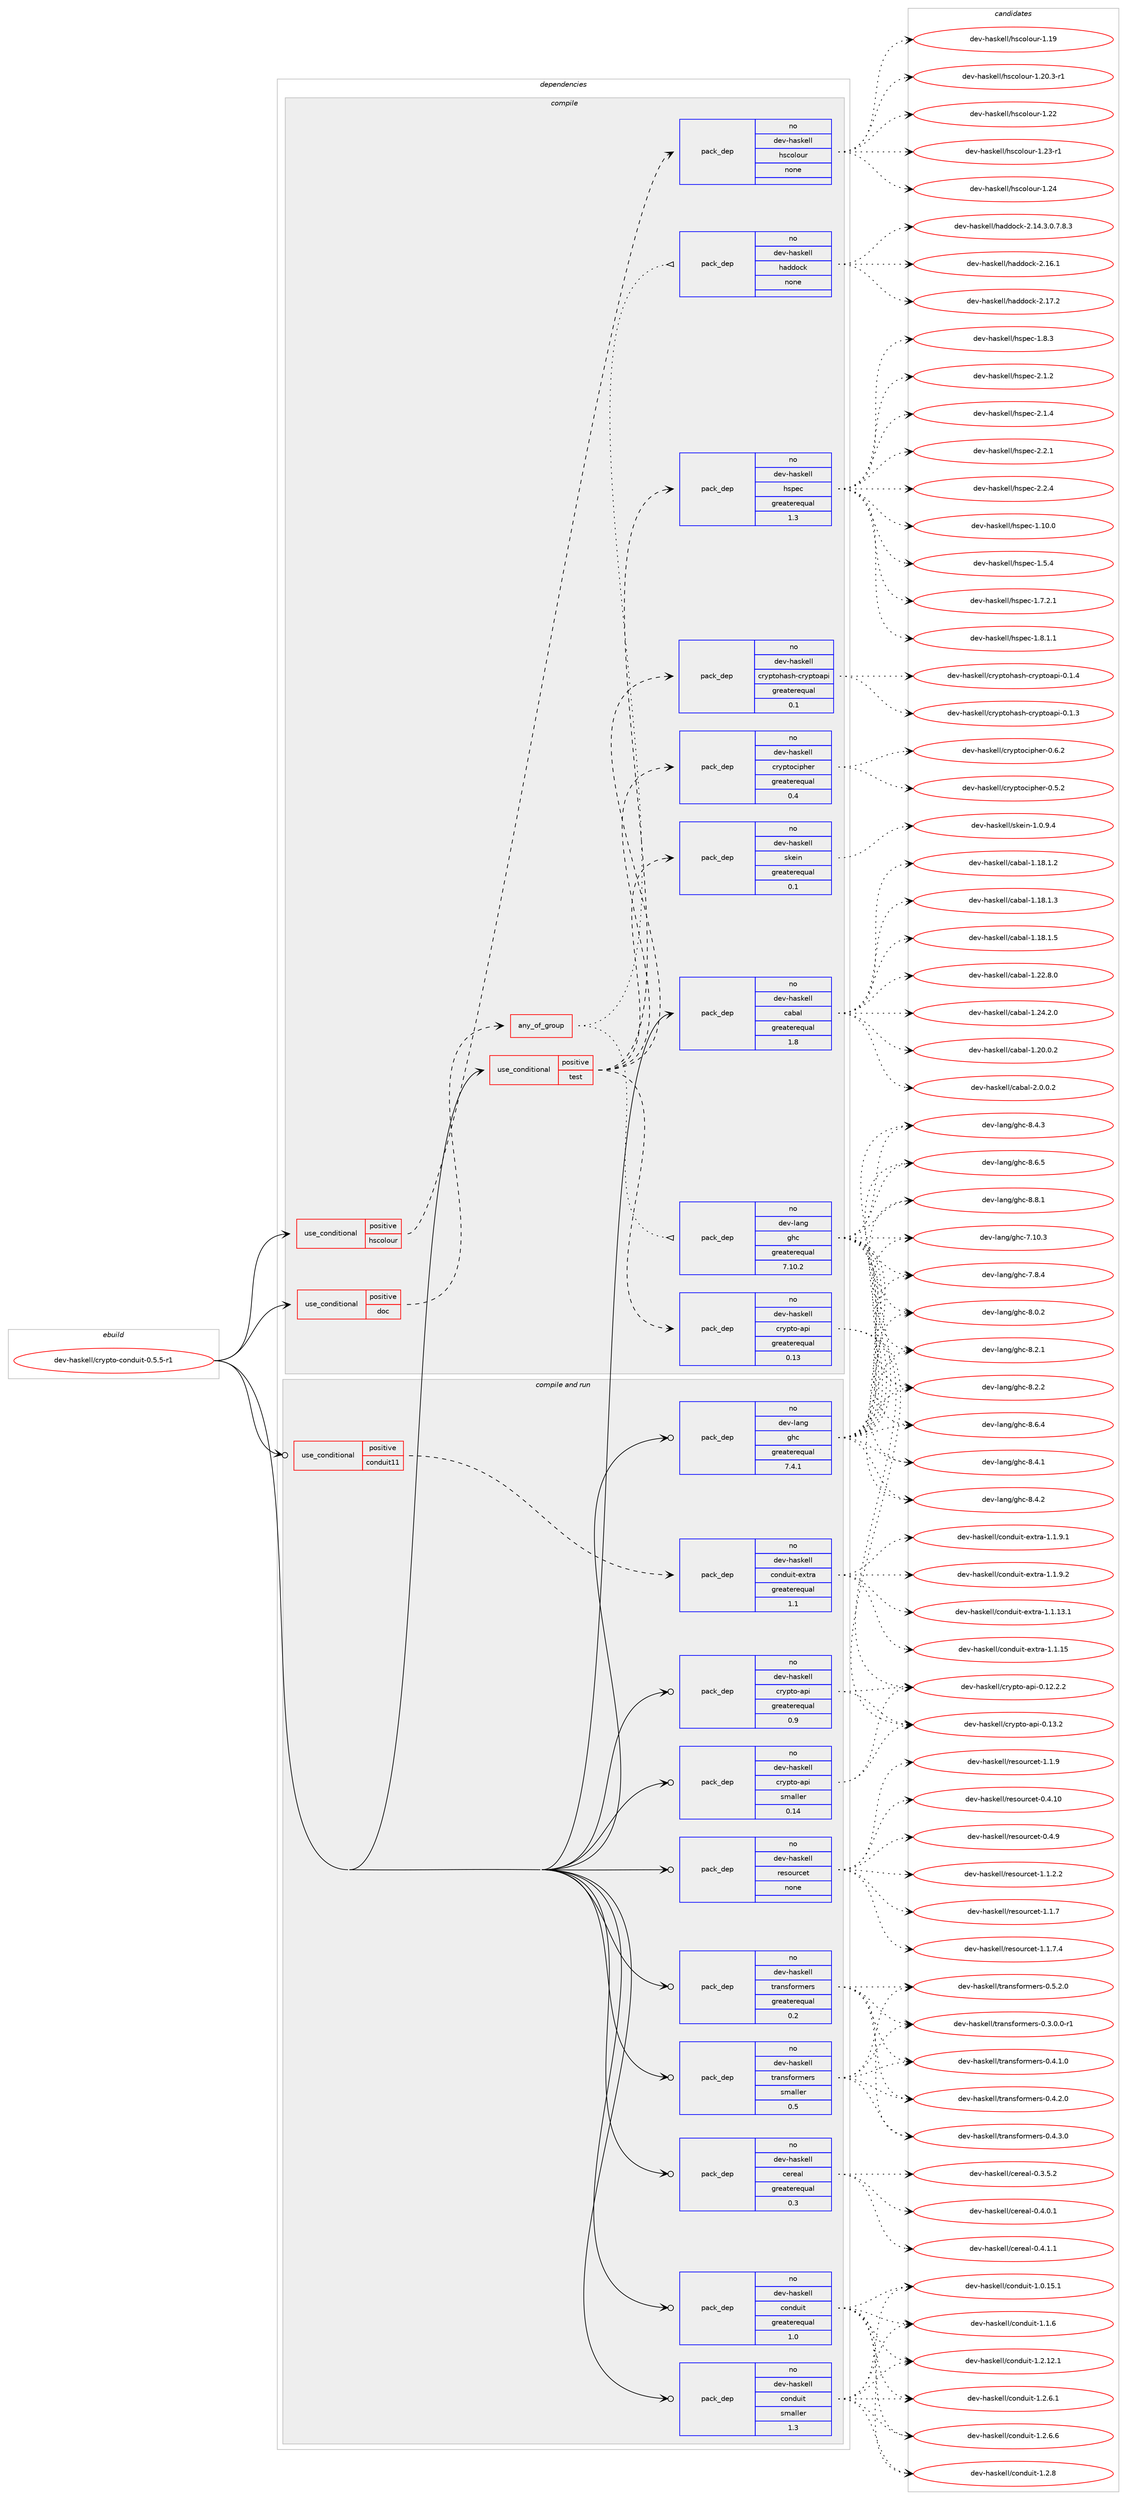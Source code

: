 digraph prolog {

# *************
# Graph options
# *************

newrank=true;
concentrate=true;
compound=true;
graph [rankdir=LR,fontname=Helvetica,fontsize=10,ranksep=1.5];#, ranksep=2.5, nodesep=0.2];
edge  [arrowhead=vee];
node  [fontname=Helvetica,fontsize=10];

# **********
# The ebuild
# **********

subgraph cluster_leftcol {
color=gray;
rank=same;
label=<<i>ebuild</i>>;
id [label="dev-haskell/crypto-conduit-0.5.5-r1", color=red, width=4, href="../dev-haskell/crypto-conduit-0.5.5-r1.svg"];
}

# ****************
# The dependencies
# ****************

subgraph cluster_midcol {
color=gray;
label=<<i>dependencies</i>>;
subgraph cluster_compile {
fillcolor="#eeeeee";
style=filled;
label=<<i>compile</i>>;
subgraph cond125352 {
dependency530329 [label=<<TABLE BORDER="0" CELLBORDER="1" CELLSPACING="0" CELLPADDING="4"><TR><TD ROWSPAN="3" CELLPADDING="10">use_conditional</TD></TR><TR><TD>positive</TD></TR><TR><TD>doc</TD></TR></TABLE>>, shape=none, color=red];
subgraph any9695 {
dependency530330 [label=<<TABLE BORDER="0" CELLBORDER="1" CELLSPACING="0" CELLPADDING="4"><TR><TD CELLPADDING="10">any_of_group</TD></TR></TABLE>>, shape=none, color=red];subgraph pack394925 {
dependency530331 [label=<<TABLE BORDER="0" CELLBORDER="1" CELLSPACING="0" CELLPADDING="4" WIDTH="220"><TR><TD ROWSPAN="6" CELLPADDING="30">pack_dep</TD></TR><TR><TD WIDTH="110">no</TD></TR><TR><TD>dev-haskell</TD></TR><TR><TD>haddock</TD></TR><TR><TD>none</TD></TR><TR><TD></TD></TR></TABLE>>, shape=none, color=blue];
}
dependency530330:e -> dependency530331:w [weight=20,style="dotted",arrowhead="oinv"];
subgraph pack394926 {
dependency530332 [label=<<TABLE BORDER="0" CELLBORDER="1" CELLSPACING="0" CELLPADDING="4" WIDTH="220"><TR><TD ROWSPAN="6" CELLPADDING="30">pack_dep</TD></TR><TR><TD WIDTH="110">no</TD></TR><TR><TD>dev-lang</TD></TR><TR><TD>ghc</TD></TR><TR><TD>greaterequal</TD></TR><TR><TD>7.10.2</TD></TR></TABLE>>, shape=none, color=blue];
}
dependency530330:e -> dependency530332:w [weight=20,style="dotted",arrowhead="oinv"];
}
dependency530329:e -> dependency530330:w [weight=20,style="dashed",arrowhead="vee"];
}
id:e -> dependency530329:w [weight=20,style="solid",arrowhead="vee"];
subgraph cond125353 {
dependency530333 [label=<<TABLE BORDER="0" CELLBORDER="1" CELLSPACING="0" CELLPADDING="4"><TR><TD ROWSPAN="3" CELLPADDING="10">use_conditional</TD></TR><TR><TD>positive</TD></TR><TR><TD>hscolour</TD></TR></TABLE>>, shape=none, color=red];
subgraph pack394927 {
dependency530334 [label=<<TABLE BORDER="0" CELLBORDER="1" CELLSPACING="0" CELLPADDING="4" WIDTH="220"><TR><TD ROWSPAN="6" CELLPADDING="30">pack_dep</TD></TR><TR><TD WIDTH="110">no</TD></TR><TR><TD>dev-haskell</TD></TR><TR><TD>hscolour</TD></TR><TR><TD>none</TD></TR><TR><TD></TD></TR></TABLE>>, shape=none, color=blue];
}
dependency530333:e -> dependency530334:w [weight=20,style="dashed",arrowhead="vee"];
}
id:e -> dependency530333:w [weight=20,style="solid",arrowhead="vee"];
subgraph cond125354 {
dependency530335 [label=<<TABLE BORDER="0" CELLBORDER="1" CELLSPACING="0" CELLPADDING="4"><TR><TD ROWSPAN="3" CELLPADDING="10">use_conditional</TD></TR><TR><TD>positive</TD></TR><TR><TD>test</TD></TR></TABLE>>, shape=none, color=red];
subgraph pack394928 {
dependency530336 [label=<<TABLE BORDER="0" CELLBORDER="1" CELLSPACING="0" CELLPADDING="4" WIDTH="220"><TR><TD ROWSPAN="6" CELLPADDING="30">pack_dep</TD></TR><TR><TD WIDTH="110">no</TD></TR><TR><TD>dev-haskell</TD></TR><TR><TD>crypto-api</TD></TR><TR><TD>greaterequal</TD></TR><TR><TD>0.13</TD></TR></TABLE>>, shape=none, color=blue];
}
dependency530335:e -> dependency530336:w [weight=20,style="dashed",arrowhead="vee"];
subgraph pack394929 {
dependency530337 [label=<<TABLE BORDER="0" CELLBORDER="1" CELLSPACING="0" CELLPADDING="4" WIDTH="220"><TR><TD ROWSPAN="6" CELLPADDING="30">pack_dep</TD></TR><TR><TD WIDTH="110">no</TD></TR><TR><TD>dev-haskell</TD></TR><TR><TD>cryptocipher</TD></TR><TR><TD>greaterequal</TD></TR><TR><TD>0.4</TD></TR></TABLE>>, shape=none, color=blue];
}
dependency530335:e -> dependency530337:w [weight=20,style="dashed",arrowhead="vee"];
subgraph pack394930 {
dependency530338 [label=<<TABLE BORDER="0" CELLBORDER="1" CELLSPACING="0" CELLPADDING="4" WIDTH="220"><TR><TD ROWSPAN="6" CELLPADDING="30">pack_dep</TD></TR><TR><TD WIDTH="110">no</TD></TR><TR><TD>dev-haskell</TD></TR><TR><TD>cryptohash-cryptoapi</TD></TR><TR><TD>greaterequal</TD></TR><TR><TD>0.1</TD></TR></TABLE>>, shape=none, color=blue];
}
dependency530335:e -> dependency530338:w [weight=20,style="dashed",arrowhead="vee"];
subgraph pack394931 {
dependency530339 [label=<<TABLE BORDER="0" CELLBORDER="1" CELLSPACING="0" CELLPADDING="4" WIDTH="220"><TR><TD ROWSPAN="6" CELLPADDING="30">pack_dep</TD></TR><TR><TD WIDTH="110">no</TD></TR><TR><TD>dev-haskell</TD></TR><TR><TD>hspec</TD></TR><TR><TD>greaterequal</TD></TR><TR><TD>1.3</TD></TR></TABLE>>, shape=none, color=blue];
}
dependency530335:e -> dependency530339:w [weight=20,style="dashed",arrowhead="vee"];
subgraph pack394932 {
dependency530340 [label=<<TABLE BORDER="0" CELLBORDER="1" CELLSPACING="0" CELLPADDING="4" WIDTH="220"><TR><TD ROWSPAN="6" CELLPADDING="30">pack_dep</TD></TR><TR><TD WIDTH="110">no</TD></TR><TR><TD>dev-haskell</TD></TR><TR><TD>skein</TD></TR><TR><TD>greaterequal</TD></TR><TR><TD>0.1</TD></TR></TABLE>>, shape=none, color=blue];
}
dependency530335:e -> dependency530340:w [weight=20,style="dashed",arrowhead="vee"];
}
id:e -> dependency530335:w [weight=20,style="solid",arrowhead="vee"];
subgraph pack394933 {
dependency530341 [label=<<TABLE BORDER="0" CELLBORDER="1" CELLSPACING="0" CELLPADDING="4" WIDTH="220"><TR><TD ROWSPAN="6" CELLPADDING="30">pack_dep</TD></TR><TR><TD WIDTH="110">no</TD></TR><TR><TD>dev-haskell</TD></TR><TR><TD>cabal</TD></TR><TR><TD>greaterequal</TD></TR><TR><TD>1.8</TD></TR></TABLE>>, shape=none, color=blue];
}
id:e -> dependency530341:w [weight=20,style="solid",arrowhead="vee"];
}
subgraph cluster_compileandrun {
fillcolor="#eeeeee";
style=filled;
label=<<i>compile and run</i>>;
subgraph cond125355 {
dependency530342 [label=<<TABLE BORDER="0" CELLBORDER="1" CELLSPACING="0" CELLPADDING="4"><TR><TD ROWSPAN="3" CELLPADDING="10">use_conditional</TD></TR><TR><TD>positive</TD></TR><TR><TD>conduit11</TD></TR></TABLE>>, shape=none, color=red];
subgraph pack394934 {
dependency530343 [label=<<TABLE BORDER="0" CELLBORDER="1" CELLSPACING="0" CELLPADDING="4" WIDTH="220"><TR><TD ROWSPAN="6" CELLPADDING="30">pack_dep</TD></TR><TR><TD WIDTH="110">no</TD></TR><TR><TD>dev-haskell</TD></TR><TR><TD>conduit-extra</TD></TR><TR><TD>greaterequal</TD></TR><TR><TD>1.1</TD></TR></TABLE>>, shape=none, color=blue];
}
dependency530342:e -> dependency530343:w [weight=20,style="dashed",arrowhead="vee"];
}
id:e -> dependency530342:w [weight=20,style="solid",arrowhead="odotvee"];
subgraph pack394935 {
dependency530344 [label=<<TABLE BORDER="0" CELLBORDER="1" CELLSPACING="0" CELLPADDING="4" WIDTH="220"><TR><TD ROWSPAN="6" CELLPADDING="30">pack_dep</TD></TR><TR><TD WIDTH="110">no</TD></TR><TR><TD>dev-haskell</TD></TR><TR><TD>cereal</TD></TR><TR><TD>greaterequal</TD></TR><TR><TD>0.3</TD></TR></TABLE>>, shape=none, color=blue];
}
id:e -> dependency530344:w [weight=20,style="solid",arrowhead="odotvee"];
subgraph pack394936 {
dependency530345 [label=<<TABLE BORDER="0" CELLBORDER="1" CELLSPACING="0" CELLPADDING="4" WIDTH="220"><TR><TD ROWSPAN="6" CELLPADDING="30">pack_dep</TD></TR><TR><TD WIDTH="110">no</TD></TR><TR><TD>dev-haskell</TD></TR><TR><TD>conduit</TD></TR><TR><TD>greaterequal</TD></TR><TR><TD>1.0</TD></TR></TABLE>>, shape=none, color=blue];
}
id:e -> dependency530345:w [weight=20,style="solid",arrowhead="odotvee"];
subgraph pack394937 {
dependency530346 [label=<<TABLE BORDER="0" CELLBORDER="1" CELLSPACING="0" CELLPADDING="4" WIDTH="220"><TR><TD ROWSPAN="6" CELLPADDING="30">pack_dep</TD></TR><TR><TD WIDTH="110">no</TD></TR><TR><TD>dev-haskell</TD></TR><TR><TD>conduit</TD></TR><TR><TD>smaller</TD></TR><TR><TD>1.3</TD></TR></TABLE>>, shape=none, color=blue];
}
id:e -> dependency530346:w [weight=20,style="solid",arrowhead="odotvee"];
subgraph pack394938 {
dependency530347 [label=<<TABLE BORDER="0" CELLBORDER="1" CELLSPACING="0" CELLPADDING="4" WIDTH="220"><TR><TD ROWSPAN="6" CELLPADDING="30">pack_dep</TD></TR><TR><TD WIDTH="110">no</TD></TR><TR><TD>dev-haskell</TD></TR><TR><TD>crypto-api</TD></TR><TR><TD>greaterequal</TD></TR><TR><TD>0.9</TD></TR></TABLE>>, shape=none, color=blue];
}
id:e -> dependency530347:w [weight=20,style="solid",arrowhead="odotvee"];
subgraph pack394939 {
dependency530348 [label=<<TABLE BORDER="0" CELLBORDER="1" CELLSPACING="0" CELLPADDING="4" WIDTH="220"><TR><TD ROWSPAN="6" CELLPADDING="30">pack_dep</TD></TR><TR><TD WIDTH="110">no</TD></TR><TR><TD>dev-haskell</TD></TR><TR><TD>crypto-api</TD></TR><TR><TD>smaller</TD></TR><TR><TD>0.14</TD></TR></TABLE>>, shape=none, color=blue];
}
id:e -> dependency530348:w [weight=20,style="solid",arrowhead="odotvee"];
subgraph pack394940 {
dependency530349 [label=<<TABLE BORDER="0" CELLBORDER="1" CELLSPACING="0" CELLPADDING="4" WIDTH="220"><TR><TD ROWSPAN="6" CELLPADDING="30">pack_dep</TD></TR><TR><TD WIDTH="110">no</TD></TR><TR><TD>dev-haskell</TD></TR><TR><TD>resourcet</TD></TR><TR><TD>none</TD></TR><TR><TD></TD></TR></TABLE>>, shape=none, color=blue];
}
id:e -> dependency530349:w [weight=20,style="solid",arrowhead="odotvee"];
subgraph pack394941 {
dependency530350 [label=<<TABLE BORDER="0" CELLBORDER="1" CELLSPACING="0" CELLPADDING="4" WIDTH="220"><TR><TD ROWSPAN="6" CELLPADDING="30">pack_dep</TD></TR><TR><TD WIDTH="110">no</TD></TR><TR><TD>dev-haskell</TD></TR><TR><TD>transformers</TD></TR><TR><TD>greaterequal</TD></TR><TR><TD>0.2</TD></TR></TABLE>>, shape=none, color=blue];
}
id:e -> dependency530350:w [weight=20,style="solid",arrowhead="odotvee"];
subgraph pack394942 {
dependency530351 [label=<<TABLE BORDER="0" CELLBORDER="1" CELLSPACING="0" CELLPADDING="4" WIDTH="220"><TR><TD ROWSPAN="6" CELLPADDING="30">pack_dep</TD></TR><TR><TD WIDTH="110">no</TD></TR><TR><TD>dev-haskell</TD></TR><TR><TD>transformers</TD></TR><TR><TD>smaller</TD></TR><TR><TD>0.5</TD></TR></TABLE>>, shape=none, color=blue];
}
id:e -> dependency530351:w [weight=20,style="solid",arrowhead="odotvee"];
subgraph pack394943 {
dependency530352 [label=<<TABLE BORDER="0" CELLBORDER="1" CELLSPACING="0" CELLPADDING="4" WIDTH="220"><TR><TD ROWSPAN="6" CELLPADDING="30">pack_dep</TD></TR><TR><TD WIDTH="110">no</TD></TR><TR><TD>dev-lang</TD></TR><TR><TD>ghc</TD></TR><TR><TD>greaterequal</TD></TR><TR><TD>7.4.1</TD></TR></TABLE>>, shape=none, color=blue];
}
id:e -> dependency530352:w [weight=20,style="solid",arrowhead="odotvee"];
}
subgraph cluster_run {
fillcolor="#eeeeee";
style=filled;
label=<<i>run</i>>;
}
}

# **************
# The candidates
# **************

subgraph cluster_choices {
rank=same;
color=gray;
label=<<i>candidates</i>>;

subgraph choice394925 {
color=black;
nodesep=1;
choice1001011184510497115107101108108471049710010011199107455046495246514648465546564651 [label="dev-haskell/haddock-2.14.3.0.7.8.3", color=red, width=4,href="../dev-haskell/haddock-2.14.3.0.7.8.3.svg"];
choice100101118451049711510710110810847104971001001119910745504649544649 [label="dev-haskell/haddock-2.16.1", color=red, width=4,href="../dev-haskell/haddock-2.16.1.svg"];
choice100101118451049711510710110810847104971001001119910745504649554650 [label="dev-haskell/haddock-2.17.2", color=red, width=4,href="../dev-haskell/haddock-2.17.2.svg"];
dependency530331:e -> choice1001011184510497115107101108108471049710010011199107455046495246514648465546564651:w [style=dotted,weight="100"];
dependency530331:e -> choice100101118451049711510710110810847104971001001119910745504649544649:w [style=dotted,weight="100"];
dependency530331:e -> choice100101118451049711510710110810847104971001001119910745504649554650:w [style=dotted,weight="100"];
}
subgraph choice394926 {
color=black;
nodesep=1;
choice1001011184510897110103471031049945554649484651 [label="dev-lang/ghc-7.10.3", color=red, width=4,href="../dev-lang/ghc-7.10.3.svg"];
choice10010111845108971101034710310499455546564652 [label="dev-lang/ghc-7.8.4", color=red, width=4,href="../dev-lang/ghc-7.8.4.svg"];
choice10010111845108971101034710310499455646484650 [label="dev-lang/ghc-8.0.2", color=red, width=4,href="../dev-lang/ghc-8.0.2.svg"];
choice10010111845108971101034710310499455646504649 [label="dev-lang/ghc-8.2.1", color=red, width=4,href="../dev-lang/ghc-8.2.1.svg"];
choice10010111845108971101034710310499455646504650 [label="dev-lang/ghc-8.2.2", color=red, width=4,href="../dev-lang/ghc-8.2.2.svg"];
choice10010111845108971101034710310499455646524649 [label="dev-lang/ghc-8.4.1", color=red, width=4,href="../dev-lang/ghc-8.4.1.svg"];
choice10010111845108971101034710310499455646524650 [label="dev-lang/ghc-8.4.2", color=red, width=4,href="../dev-lang/ghc-8.4.2.svg"];
choice10010111845108971101034710310499455646524651 [label="dev-lang/ghc-8.4.3", color=red, width=4,href="../dev-lang/ghc-8.4.3.svg"];
choice10010111845108971101034710310499455646544652 [label="dev-lang/ghc-8.6.4", color=red, width=4,href="../dev-lang/ghc-8.6.4.svg"];
choice10010111845108971101034710310499455646544653 [label="dev-lang/ghc-8.6.5", color=red, width=4,href="../dev-lang/ghc-8.6.5.svg"];
choice10010111845108971101034710310499455646564649 [label="dev-lang/ghc-8.8.1", color=red, width=4,href="../dev-lang/ghc-8.8.1.svg"];
dependency530332:e -> choice1001011184510897110103471031049945554649484651:w [style=dotted,weight="100"];
dependency530332:e -> choice10010111845108971101034710310499455546564652:w [style=dotted,weight="100"];
dependency530332:e -> choice10010111845108971101034710310499455646484650:w [style=dotted,weight="100"];
dependency530332:e -> choice10010111845108971101034710310499455646504649:w [style=dotted,weight="100"];
dependency530332:e -> choice10010111845108971101034710310499455646504650:w [style=dotted,weight="100"];
dependency530332:e -> choice10010111845108971101034710310499455646524649:w [style=dotted,weight="100"];
dependency530332:e -> choice10010111845108971101034710310499455646524650:w [style=dotted,weight="100"];
dependency530332:e -> choice10010111845108971101034710310499455646524651:w [style=dotted,weight="100"];
dependency530332:e -> choice10010111845108971101034710310499455646544652:w [style=dotted,weight="100"];
dependency530332:e -> choice10010111845108971101034710310499455646544653:w [style=dotted,weight="100"];
dependency530332:e -> choice10010111845108971101034710310499455646564649:w [style=dotted,weight="100"];
}
subgraph choice394927 {
color=black;
nodesep=1;
choice100101118451049711510710110810847104115991111081111171144549464957 [label="dev-haskell/hscolour-1.19", color=red, width=4,href="../dev-haskell/hscolour-1.19.svg"];
choice10010111845104971151071011081084710411599111108111117114454946504846514511449 [label="dev-haskell/hscolour-1.20.3-r1", color=red, width=4,href="../dev-haskell/hscolour-1.20.3-r1.svg"];
choice100101118451049711510710110810847104115991111081111171144549465050 [label="dev-haskell/hscolour-1.22", color=red, width=4,href="../dev-haskell/hscolour-1.22.svg"];
choice1001011184510497115107101108108471041159911110811111711445494650514511449 [label="dev-haskell/hscolour-1.23-r1", color=red, width=4,href="../dev-haskell/hscolour-1.23-r1.svg"];
choice100101118451049711510710110810847104115991111081111171144549465052 [label="dev-haskell/hscolour-1.24", color=red, width=4,href="../dev-haskell/hscolour-1.24.svg"];
dependency530334:e -> choice100101118451049711510710110810847104115991111081111171144549464957:w [style=dotted,weight="100"];
dependency530334:e -> choice10010111845104971151071011081084710411599111108111117114454946504846514511449:w [style=dotted,weight="100"];
dependency530334:e -> choice100101118451049711510710110810847104115991111081111171144549465050:w [style=dotted,weight="100"];
dependency530334:e -> choice1001011184510497115107101108108471041159911110811111711445494650514511449:w [style=dotted,weight="100"];
dependency530334:e -> choice100101118451049711510710110810847104115991111081111171144549465052:w [style=dotted,weight="100"];
}
subgraph choice394928 {
color=black;
nodesep=1;
choice100101118451049711510710110810847991141211121161114597112105454846495046504650 [label="dev-haskell/crypto-api-0.12.2.2", color=red, width=4,href="../dev-haskell/crypto-api-0.12.2.2.svg"];
choice10010111845104971151071011081084799114121112116111459711210545484649514650 [label="dev-haskell/crypto-api-0.13.2", color=red, width=4,href="../dev-haskell/crypto-api-0.13.2.svg"];
dependency530336:e -> choice100101118451049711510710110810847991141211121161114597112105454846495046504650:w [style=dotted,weight="100"];
dependency530336:e -> choice10010111845104971151071011081084799114121112116111459711210545484649514650:w [style=dotted,weight="100"];
}
subgraph choice394929 {
color=black;
nodesep=1;
choice1001011184510497115107101108108479911412111211611199105112104101114454846534650 [label="dev-haskell/cryptocipher-0.5.2", color=red, width=4,href="../dev-haskell/cryptocipher-0.5.2.svg"];
choice1001011184510497115107101108108479911412111211611199105112104101114454846544650 [label="dev-haskell/cryptocipher-0.6.2", color=red, width=4,href="../dev-haskell/cryptocipher-0.6.2.svg"];
dependency530337:e -> choice1001011184510497115107101108108479911412111211611199105112104101114454846534650:w [style=dotted,weight="100"];
dependency530337:e -> choice1001011184510497115107101108108479911412111211611199105112104101114454846544650:w [style=dotted,weight="100"];
}
subgraph choice394930 {
color=black;
nodesep=1;
choice1001011184510497115107101108108479911412111211611110497115104459911412111211611197112105454846494651 [label="dev-haskell/cryptohash-cryptoapi-0.1.3", color=red, width=4,href="../dev-haskell/cryptohash-cryptoapi-0.1.3.svg"];
choice1001011184510497115107101108108479911412111211611110497115104459911412111211611197112105454846494652 [label="dev-haskell/cryptohash-cryptoapi-0.1.4", color=red, width=4,href="../dev-haskell/cryptohash-cryptoapi-0.1.4.svg"];
dependency530338:e -> choice1001011184510497115107101108108479911412111211611110497115104459911412111211611197112105454846494651:w [style=dotted,weight="100"];
dependency530338:e -> choice1001011184510497115107101108108479911412111211611110497115104459911412111211611197112105454846494652:w [style=dotted,weight="100"];
}
subgraph choice394931 {
color=black;
nodesep=1;
choice1001011184510497115107101108108471041151121019945494649484648 [label="dev-haskell/hspec-1.10.0", color=red, width=4,href="../dev-haskell/hspec-1.10.0.svg"];
choice10010111845104971151071011081084710411511210199454946534652 [label="dev-haskell/hspec-1.5.4", color=red, width=4,href="../dev-haskell/hspec-1.5.4.svg"];
choice100101118451049711510710110810847104115112101994549465546504649 [label="dev-haskell/hspec-1.7.2.1", color=red, width=4,href="../dev-haskell/hspec-1.7.2.1.svg"];
choice100101118451049711510710110810847104115112101994549465646494649 [label="dev-haskell/hspec-1.8.1.1", color=red, width=4,href="../dev-haskell/hspec-1.8.1.1.svg"];
choice10010111845104971151071011081084710411511210199454946564651 [label="dev-haskell/hspec-1.8.3", color=red, width=4,href="../dev-haskell/hspec-1.8.3.svg"];
choice10010111845104971151071011081084710411511210199455046494650 [label="dev-haskell/hspec-2.1.2", color=red, width=4,href="../dev-haskell/hspec-2.1.2.svg"];
choice10010111845104971151071011081084710411511210199455046494652 [label="dev-haskell/hspec-2.1.4", color=red, width=4,href="../dev-haskell/hspec-2.1.4.svg"];
choice10010111845104971151071011081084710411511210199455046504649 [label="dev-haskell/hspec-2.2.1", color=red, width=4,href="../dev-haskell/hspec-2.2.1.svg"];
choice10010111845104971151071011081084710411511210199455046504652 [label="dev-haskell/hspec-2.2.4", color=red, width=4,href="../dev-haskell/hspec-2.2.4.svg"];
dependency530339:e -> choice1001011184510497115107101108108471041151121019945494649484648:w [style=dotted,weight="100"];
dependency530339:e -> choice10010111845104971151071011081084710411511210199454946534652:w [style=dotted,weight="100"];
dependency530339:e -> choice100101118451049711510710110810847104115112101994549465546504649:w [style=dotted,weight="100"];
dependency530339:e -> choice100101118451049711510710110810847104115112101994549465646494649:w [style=dotted,weight="100"];
dependency530339:e -> choice10010111845104971151071011081084710411511210199454946564651:w [style=dotted,weight="100"];
dependency530339:e -> choice10010111845104971151071011081084710411511210199455046494650:w [style=dotted,weight="100"];
dependency530339:e -> choice10010111845104971151071011081084710411511210199455046494652:w [style=dotted,weight="100"];
dependency530339:e -> choice10010111845104971151071011081084710411511210199455046504649:w [style=dotted,weight="100"];
dependency530339:e -> choice10010111845104971151071011081084710411511210199455046504652:w [style=dotted,weight="100"];
}
subgraph choice394932 {
color=black;
nodesep=1;
choice1001011184510497115107101108108471151071011051104549464846574652 [label="dev-haskell/skein-1.0.9.4", color=red, width=4,href="../dev-haskell/skein-1.0.9.4.svg"];
dependency530340:e -> choice1001011184510497115107101108108471151071011051104549464846574652:w [style=dotted,weight="100"];
}
subgraph choice394933 {
color=black;
nodesep=1;
choice10010111845104971151071011081084799979897108454946495646494650 [label="dev-haskell/cabal-1.18.1.2", color=red, width=4,href="../dev-haskell/cabal-1.18.1.2.svg"];
choice10010111845104971151071011081084799979897108454946495646494651 [label="dev-haskell/cabal-1.18.1.3", color=red, width=4,href="../dev-haskell/cabal-1.18.1.3.svg"];
choice10010111845104971151071011081084799979897108454946495646494653 [label="dev-haskell/cabal-1.18.1.5", color=red, width=4,href="../dev-haskell/cabal-1.18.1.5.svg"];
choice10010111845104971151071011081084799979897108454946504846484650 [label="dev-haskell/cabal-1.20.0.2", color=red, width=4,href="../dev-haskell/cabal-1.20.0.2.svg"];
choice10010111845104971151071011081084799979897108454946505046564648 [label="dev-haskell/cabal-1.22.8.0", color=red, width=4,href="../dev-haskell/cabal-1.22.8.0.svg"];
choice10010111845104971151071011081084799979897108454946505246504648 [label="dev-haskell/cabal-1.24.2.0", color=red, width=4,href="../dev-haskell/cabal-1.24.2.0.svg"];
choice100101118451049711510710110810847999798971084550464846484650 [label="dev-haskell/cabal-2.0.0.2", color=red, width=4,href="../dev-haskell/cabal-2.0.0.2.svg"];
dependency530341:e -> choice10010111845104971151071011081084799979897108454946495646494650:w [style=dotted,weight="100"];
dependency530341:e -> choice10010111845104971151071011081084799979897108454946495646494651:w [style=dotted,weight="100"];
dependency530341:e -> choice10010111845104971151071011081084799979897108454946495646494653:w [style=dotted,weight="100"];
dependency530341:e -> choice10010111845104971151071011081084799979897108454946504846484650:w [style=dotted,weight="100"];
dependency530341:e -> choice10010111845104971151071011081084799979897108454946505046564648:w [style=dotted,weight="100"];
dependency530341:e -> choice10010111845104971151071011081084799979897108454946505246504648:w [style=dotted,weight="100"];
dependency530341:e -> choice100101118451049711510710110810847999798971084550464846484650:w [style=dotted,weight="100"];
}
subgraph choice394934 {
color=black;
nodesep=1;
choice100101118451049711510710110810847991111101001171051164510112011611497454946494649514649 [label="dev-haskell/conduit-extra-1.1.13.1", color=red, width=4,href="../dev-haskell/conduit-extra-1.1.13.1.svg"];
choice10010111845104971151071011081084799111110100117105116451011201161149745494649464953 [label="dev-haskell/conduit-extra-1.1.15", color=red, width=4,href="../dev-haskell/conduit-extra-1.1.15.svg"];
choice1001011184510497115107101108108479911111010011710511645101120116114974549464946574649 [label="dev-haskell/conduit-extra-1.1.9.1", color=red, width=4,href="../dev-haskell/conduit-extra-1.1.9.1.svg"];
choice1001011184510497115107101108108479911111010011710511645101120116114974549464946574650 [label="dev-haskell/conduit-extra-1.1.9.2", color=red, width=4,href="../dev-haskell/conduit-extra-1.1.9.2.svg"];
dependency530343:e -> choice100101118451049711510710110810847991111101001171051164510112011611497454946494649514649:w [style=dotted,weight="100"];
dependency530343:e -> choice10010111845104971151071011081084799111110100117105116451011201161149745494649464953:w [style=dotted,weight="100"];
dependency530343:e -> choice1001011184510497115107101108108479911111010011710511645101120116114974549464946574649:w [style=dotted,weight="100"];
dependency530343:e -> choice1001011184510497115107101108108479911111010011710511645101120116114974549464946574650:w [style=dotted,weight="100"];
}
subgraph choice394935 {
color=black;
nodesep=1;
choice10010111845104971151071011081084799101114101971084548465146534650 [label="dev-haskell/cereal-0.3.5.2", color=red, width=4,href="../dev-haskell/cereal-0.3.5.2.svg"];
choice10010111845104971151071011081084799101114101971084548465246484649 [label="dev-haskell/cereal-0.4.0.1", color=red, width=4,href="../dev-haskell/cereal-0.4.0.1.svg"];
choice10010111845104971151071011081084799101114101971084548465246494649 [label="dev-haskell/cereal-0.4.1.1", color=red, width=4,href="../dev-haskell/cereal-0.4.1.1.svg"];
dependency530344:e -> choice10010111845104971151071011081084799101114101971084548465146534650:w [style=dotted,weight="100"];
dependency530344:e -> choice10010111845104971151071011081084799101114101971084548465246484649:w [style=dotted,weight="100"];
dependency530344:e -> choice10010111845104971151071011081084799101114101971084548465246494649:w [style=dotted,weight="100"];
}
subgraph choice394936 {
color=black;
nodesep=1;
choice10010111845104971151071011081084799111110100117105116454946484649534649 [label="dev-haskell/conduit-1.0.15.1", color=red, width=4,href="../dev-haskell/conduit-1.0.15.1.svg"];
choice10010111845104971151071011081084799111110100117105116454946494654 [label="dev-haskell/conduit-1.1.6", color=red, width=4,href="../dev-haskell/conduit-1.1.6.svg"];
choice10010111845104971151071011081084799111110100117105116454946504649504649 [label="dev-haskell/conduit-1.2.12.1", color=red, width=4,href="../dev-haskell/conduit-1.2.12.1.svg"];
choice100101118451049711510710110810847991111101001171051164549465046544649 [label="dev-haskell/conduit-1.2.6.1", color=red, width=4,href="../dev-haskell/conduit-1.2.6.1.svg"];
choice100101118451049711510710110810847991111101001171051164549465046544654 [label="dev-haskell/conduit-1.2.6.6", color=red, width=4,href="../dev-haskell/conduit-1.2.6.6.svg"];
choice10010111845104971151071011081084799111110100117105116454946504656 [label="dev-haskell/conduit-1.2.8", color=red, width=4,href="../dev-haskell/conduit-1.2.8.svg"];
dependency530345:e -> choice10010111845104971151071011081084799111110100117105116454946484649534649:w [style=dotted,weight="100"];
dependency530345:e -> choice10010111845104971151071011081084799111110100117105116454946494654:w [style=dotted,weight="100"];
dependency530345:e -> choice10010111845104971151071011081084799111110100117105116454946504649504649:w [style=dotted,weight="100"];
dependency530345:e -> choice100101118451049711510710110810847991111101001171051164549465046544649:w [style=dotted,weight="100"];
dependency530345:e -> choice100101118451049711510710110810847991111101001171051164549465046544654:w [style=dotted,weight="100"];
dependency530345:e -> choice10010111845104971151071011081084799111110100117105116454946504656:w [style=dotted,weight="100"];
}
subgraph choice394937 {
color=black;
nodesep=1;
choice10010111845104971151071011081084799111110100117105116454946484649534649 [label="dev-haskell/conduit-1.0.15.1", color=red, width=4,href="../dev-haskell/conduit-1.0.15.1.svg"];
choice10010111845104971151071011081084799111110100117105116454946494654 [label="dev-haskell/conduit-1.1.6", color=red, width=4,href="../dev-haskell/conduit-1.1.6.svg"];
choice10010111845104971151071011081084799111110100117105116454946504649504649 [label="dev-haskell/conduit-1.2.12.1", color=red, width=4,href="../dev-haskell/conduit-1.2.12.1.svg"];
choice100101118451049711510710110810847991111101001171051164549465046544649 [label="dev-haskell/conduit-1.2.6.1", color=red, width=4,href="../dev-haskell/conduit-1.2.6.1.svg"];
choice100101118451049711510710110810847991111101001171051164549465046544654 [label="dev-haskell/conduit-1.2.6.6", color=red, width=4,href="../dev-haskell/conduit-1.2.6.6.svg"];
choice10010111845104971151071011081084799111110100117105116454946504656 [label="dev-haskell/conduit-1.2.8", color=red, width=4,href="../dev-haskell/conduit-1.2.8.svg"];
dependency530346:e -> choice10010111845104971151071011081084799111110100117105116454946484649534649:w [style=dotted,weight="100"];
dependency530346:e -> choice10010111845104971151071011081084799111110100117105116454946494654:w [style=dotted,weight="100"];
dependency530346:e -> choice10010111845104971151071011081084799111110100117105116454946504649504649:w [style=dotted,weight="100"];
dependency530346:e -> choice100101118451049711510710110810847991111101001171051164549465046544649:w [style=dotted,weight="100"];
dependency530346:e -> choice100101118451049711510710110810847991111101001171051164549465046544654:w [style=dotted,weight="100"];
dependency530346:e -> choice10010111845104971151071011081084799111110100117105116454946504656:w [style=dotted,weight="100"];
}
subgraph choice394938 {
color=black;
nodesep=1;
choice100101118451049711510710110810847991141211121161114597112105454846495046504650 [label="dev-haskell/crypto-api-0.12.2.2", color=red, width=4,href="../dev-haskell/crypto-api-0.12.2.2.svg"];
choice10010111845104971151071011081084799114121112116111459711210545484649514650 [label="dev-haskell/crypto-api-0.13.2", color=red, width=4,href="../dev-haskell/crypto-api-0.13.2.svg"];
dependency530347:e -> choice100101118451049711510710110810847991141211121161114597112105454846495046504650:w [style=dotted,weight="100"];
dependency530347:e -> choice10010111845104971151071011081084799114121112116111459711210545484649514650:w [style=dotted,weight="100"];
}
subgraph choice394939 {
color=black;
nodesep=1;
choice100101118451049711510710110810847991141211121161114597112105454846495046504650 [label="dev-haskell/crypto-api-0.12.2.2", color=red, width=4,href="../dev-haskell/crypto-api-0.12.2.2.svg"];
choice10010111845104971151071011081084799114121112116111459711210545484649514650 [label="dev-haskell/crypto-api-0.13.2", color=red, width=4,href="../dev-haskell/crypto-api-0.13.2.svg"];
dependency530348:e -> choice100101118451049711510710110810847991141211121161114597112105454846495046504650:w [style=dotted,weight="100"];
dependency530348:e -> choice10010111845104971151071011081084799114121112116111459711210545484649514650:w [style=dotted,weight="100"];
}
subgraph choice394940 {
color=black;
nodesep=1;
choice1001011184510497115107101108108471141011151111171149910111645484652464948 [label="dev-haskell/resourcet-0.4.10", color=red, width=4,href="../dev-haskell/resourcet-0.4.10.svg"];
choice10010111845104971151071011081084711410111511111711499101116454846524657 [label="dev-haskell/resourcet-0.4.9", color=red, width=4,href="../dev-haskell/resourcet-0.4.9.svg"];
choice100101118451049711510710110810847114101115111117114991011164549464946504650 [label="dev-haskell/resourcet-1.1.2.2", color=red, width=4,href="../dev-haskell/resourcet-1.1.2.2.svg"];
choice10010111845104971151071011081084711410111511111711499101116454946494655 [label="dev-haskell/resourcet-1.1.7", color=red, width=4,href="../dev-haskell/resourcet-1.1.7.svg"];
choice100101118451049711510710110810847114101115111117114991011164549464946554652 [label="dev-haskell/resourcet-1.1.7.4", color=red, width=4,href="../dev-haskell/resourcet-1.1.7.4.svg"];
choice10010111845104971151071011081084711410111511111711499101116454946494657 [label="dev-haskell/resourcet-1.1.9", color=red, width=4,href="../dev-haskell/resourcet-1.1.9.svg"];
dependency530349:e -> choice1001011184510497115107101108108471141011151111171149910111645484652464948:w [style=dotted,weight="100"];
dependency530349:e -> choice10010111845104971151071011081084711410111511111711499101116454846524657:w [style=dotted,weight="100"];
dependency530349:e -> choice100101118451049711510710110810847114101115111117114991011164549464946504650:w [style=dotted,weight="100"];
dependency530349:e -> choice10010111845104971151071011081084711410111511111711499101116454946494655:w [style=dotted,weight="100"];
dependency530349:e -> choice100101118451049711510710110810847114101115111117114991011164549464946554652:w [style=dotted,weight="100"];
dependency530349:e -> choice10010111845104971151071011081084711410111511111711499101116454946494657:w [style=dotted,weight="100"];
}
subgraph choice394941 {
color=black;
nodesep=1;
choice1001011184510497115107101108108471161149711011510211111410910111411545484651464846484511449 [label="dev-haskell/transformers-0.3.0.0-r1", color=red, width=4,href="../dev-haskell/transformers-0.3.0.0-r1.svg"];
choice100101118451049711510710110810847116114971101151021111141091011141154548465246494648 [label="dev-haskell/transformers-0.4.1.0", color=red, width=4,href="../dev-haskell/transformers-0.4.1.0.svg"];
choice100101118451049711510710110810847116114971101151021111141091011141154548465246504648 [label="dev-haskell/transformers-0.4.2.0", color=red, width=4,href="../dev-haskell/transformers-0.4.2.0.svg"];
choice100101118451049711510710110810847116114971101151021111141091011141154548465246514648 [label="dev-haskell/transformers-0.4.3.0", color=red, width=4,href="../dev-haskell/transformers-0.4.3.0.svg"];
choice100101118451049711510710110810847116114971101151021111141091011141154548465346504648 [label="dev-haskell/transformers-0.5.2.0", color=red, width=4,href="../dev-haskell/transformers-0.5.2.0.svg"];
dependency530350:e -> choice1001011184510497115107101108108471161149711011510211111410910111411545484651464846484511449:w [style=dotted,weight="100"];
dependency530350:e -> choice100101118451049711510710110810847116114971101151021111141091011141154548465246494648:w [style=dotted,weight="100"];
dependency530350:e -> choice100101118451049711510710110810847116114971101151021111141091011141154548465246504648:w [style=dotted,weight="100"];
dependency530350:e -> choice100101118451049711510710110810847116114971101151021111141091011141154548465246514648:w [style=dotted,weight="100"];
dependency530350:e -> choice100101118451049711510710110810847116114971101151021111141091011141154548465346504648:w [style=dotted,weight="100"];
}
subgraph choice394942 {
color=black;
nodesep=1;
choice1001011184510497115107101108108471161149711011510211111410910111411545484651464846484511449 [label="dev-haskell/transformers-0.3.0.0-r1", color=red, width=4,href="../dev-haskell/transformers-0.3.0.0-r1.svg"];
choice100101118451049711510710110810847116114971101151021111141091011141154548465246494648 [label="dev-haskell/transformers-0.4.1.0", color=red, width=4,href="../dev-haskell/transformers-0.4.1.0.svg"];
choice100101118451049711510710110810847116114971101151021111141091011141154548465246504648 [label="dev-haskell/transformers-0.4.2.0", color=red, width=4,href="../dev-haskell/transformers-0.4.2.0.svg"];
choice100101118451049711510710110810847116114971101151021111141091011141154548465246514648 [label="dev-haskell/transformers-0.4.3.0", color=red, width=4,href="../dev-haskell/transformers-0.4.3.0.svg"];
choice100101118451049711510710110810847116114971101151021111141091011141154548465346504648 [label="dev-haskell/transformers-0.5.2.0", color=red, width=4,href="../dev-haskell/transformers-0.5.2.0.svg"];
dependency530351:e -> choice1001011184510497115107101108108471161149711011510211111410910111411545484651464846484511449:w [style=dotted,weight="100"];
dependency530351:e -> choice100101118451049711510710110810847116114971101151021111141091011141154548465246494648:w [style=dotted,weight="100"];
dependency530351:e -> choice100101118451049711510710110810847116114971101151021111141091011141154548465246504648:w [style=dotted,weight="100"];
dependency530351:e -> choice100101118451049711510710110810847116114971101151021111141091011141154548465246514648:w [style=dotted,weight="100"];
dependency530351:e -> choice100101118451049711510710110810847116114971101151021111141091011141154548465346504648:w [style=dotted,weight="100"];
}
subgraph choice394943 {
color=black;
nodesep=1;
choice1001011184510897110103471031049945554649484651 [label="dev-lang/ghc-7.10.3", color=red, width=4,href="../dev-lang/ghc-7.10.3.svg"];
choice10010111845108971101034710310499455546564652 [label="dev-lang/ghc-7.8.4", color=red, width=4,href="../dev-lang/ghc-7.8.4.svg"];
choice10010111845108971101034710310499455646484650 [label="dev-lang/ghc-8.0.2", color=red, width=4,href="../dev-lang/ghc-8.0.2.svg"];
choice10010111845108971101034710310499455646504649 [label="dev-lang/ghc-8.2.1", color=red, width=4,href="../dev-lang/ghc-8.2.1.svg"];
choice10010111845108971101034710310499455646504650 [label="dev-lang/ghc-8.2.2", color=red, width=4,href="../dev-lang/ghc-8.2.2.svg"];
choice10010111845108971101034710310499455646524649 [label="dev-lang/ghc-8.4.1", color=red, width=4,href="../dev-lang/ghc-8.4.1.svg"];
choice10010111845108971101034710310499455646524650 [label="dev-lang/ghc-8.4.2", color=red, width=4,href="../dev-lang/ghc-8.4.2.svg"];
choice10010111845108971101034710310499455646524651 [label="dev-lang/ghc-8.4.3", color=red, width=4,href="../dev-lang/ghc-8.4.3.svg"];
choice10010111845108971101034710310499455646544652 [label="dev-lang/ghc-8.6.4", color=red, width=4,href="../dev-lang/ghc-8.6.4.svg"];
choice10010111845108971101034710310499455646544653 [label="dev-lang/ghc-8.6.5", color=red, width=4,href="../dev-lang/ghc-8.6.5.svg"];
choice10010111845108971101034710310499455646564649 [label="dev-lang/ghc-8.8.1", color=red, width=4,href="../dev-lang/ghc-8.8.1.svg"];
dependency530352:e -> choice1001011184510897110103471031049945554649484651:w [style=dotted,weight="100"];
dependency530352:e -> choice10010111845108971101034710310499455546564652:w [style=dotted,weight="100"];
dependency530352:e -> choice10010111845108971101034710310499455646484650:w [style=dotted,weight="100"];
dependency530352:e -> choice10010111845108971101034710310499455646504649:w [style=dotted,weight="100"];
dependency530352:e -> choice10010111845108971101034710310499455646504650:w [style=dotted,weight="100"];
dependency530352:e -> choice10010111845108971101034710310499455646524649:w [style=dotted,weight="100"];
dependency530352:e -> choice10010111845108971101034710310499455646524650:w [style=dotted,weight="100"];
dependency530352:e -> choice10010111845108971101034710310499455646524651:w [style=dotted,weight="100"];
dependency530352:e -> choice10010111845108971101034710310499455646544652:w [style=dotted,weight="100"];
dependency530352:e -> choice10010111845108971101034710310499455646544653:w [style=dotted,weight="100"];
dependency530352:e -> choice10010111845108971101034710310499455646564649:w [style=dotted,weight="100"];
}
}

}
